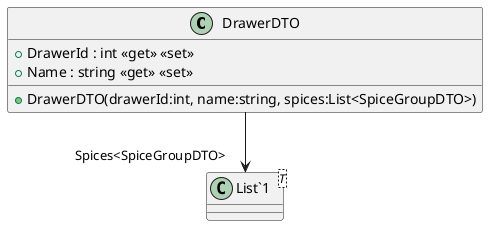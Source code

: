 @startuml
class DrawerDTO {
    + DrawerId : int <<get>> <<set>>
    + Name : string <<get>> <<set>>
    + DrawerDTO(drawerId:int, name:string, spices:List<SpiceGroupDTO>)
}
class "List`1"<T> {
}
DrawerDTO --> "Spices<SpiceGroupDTO>" "List`1"
@enduml
